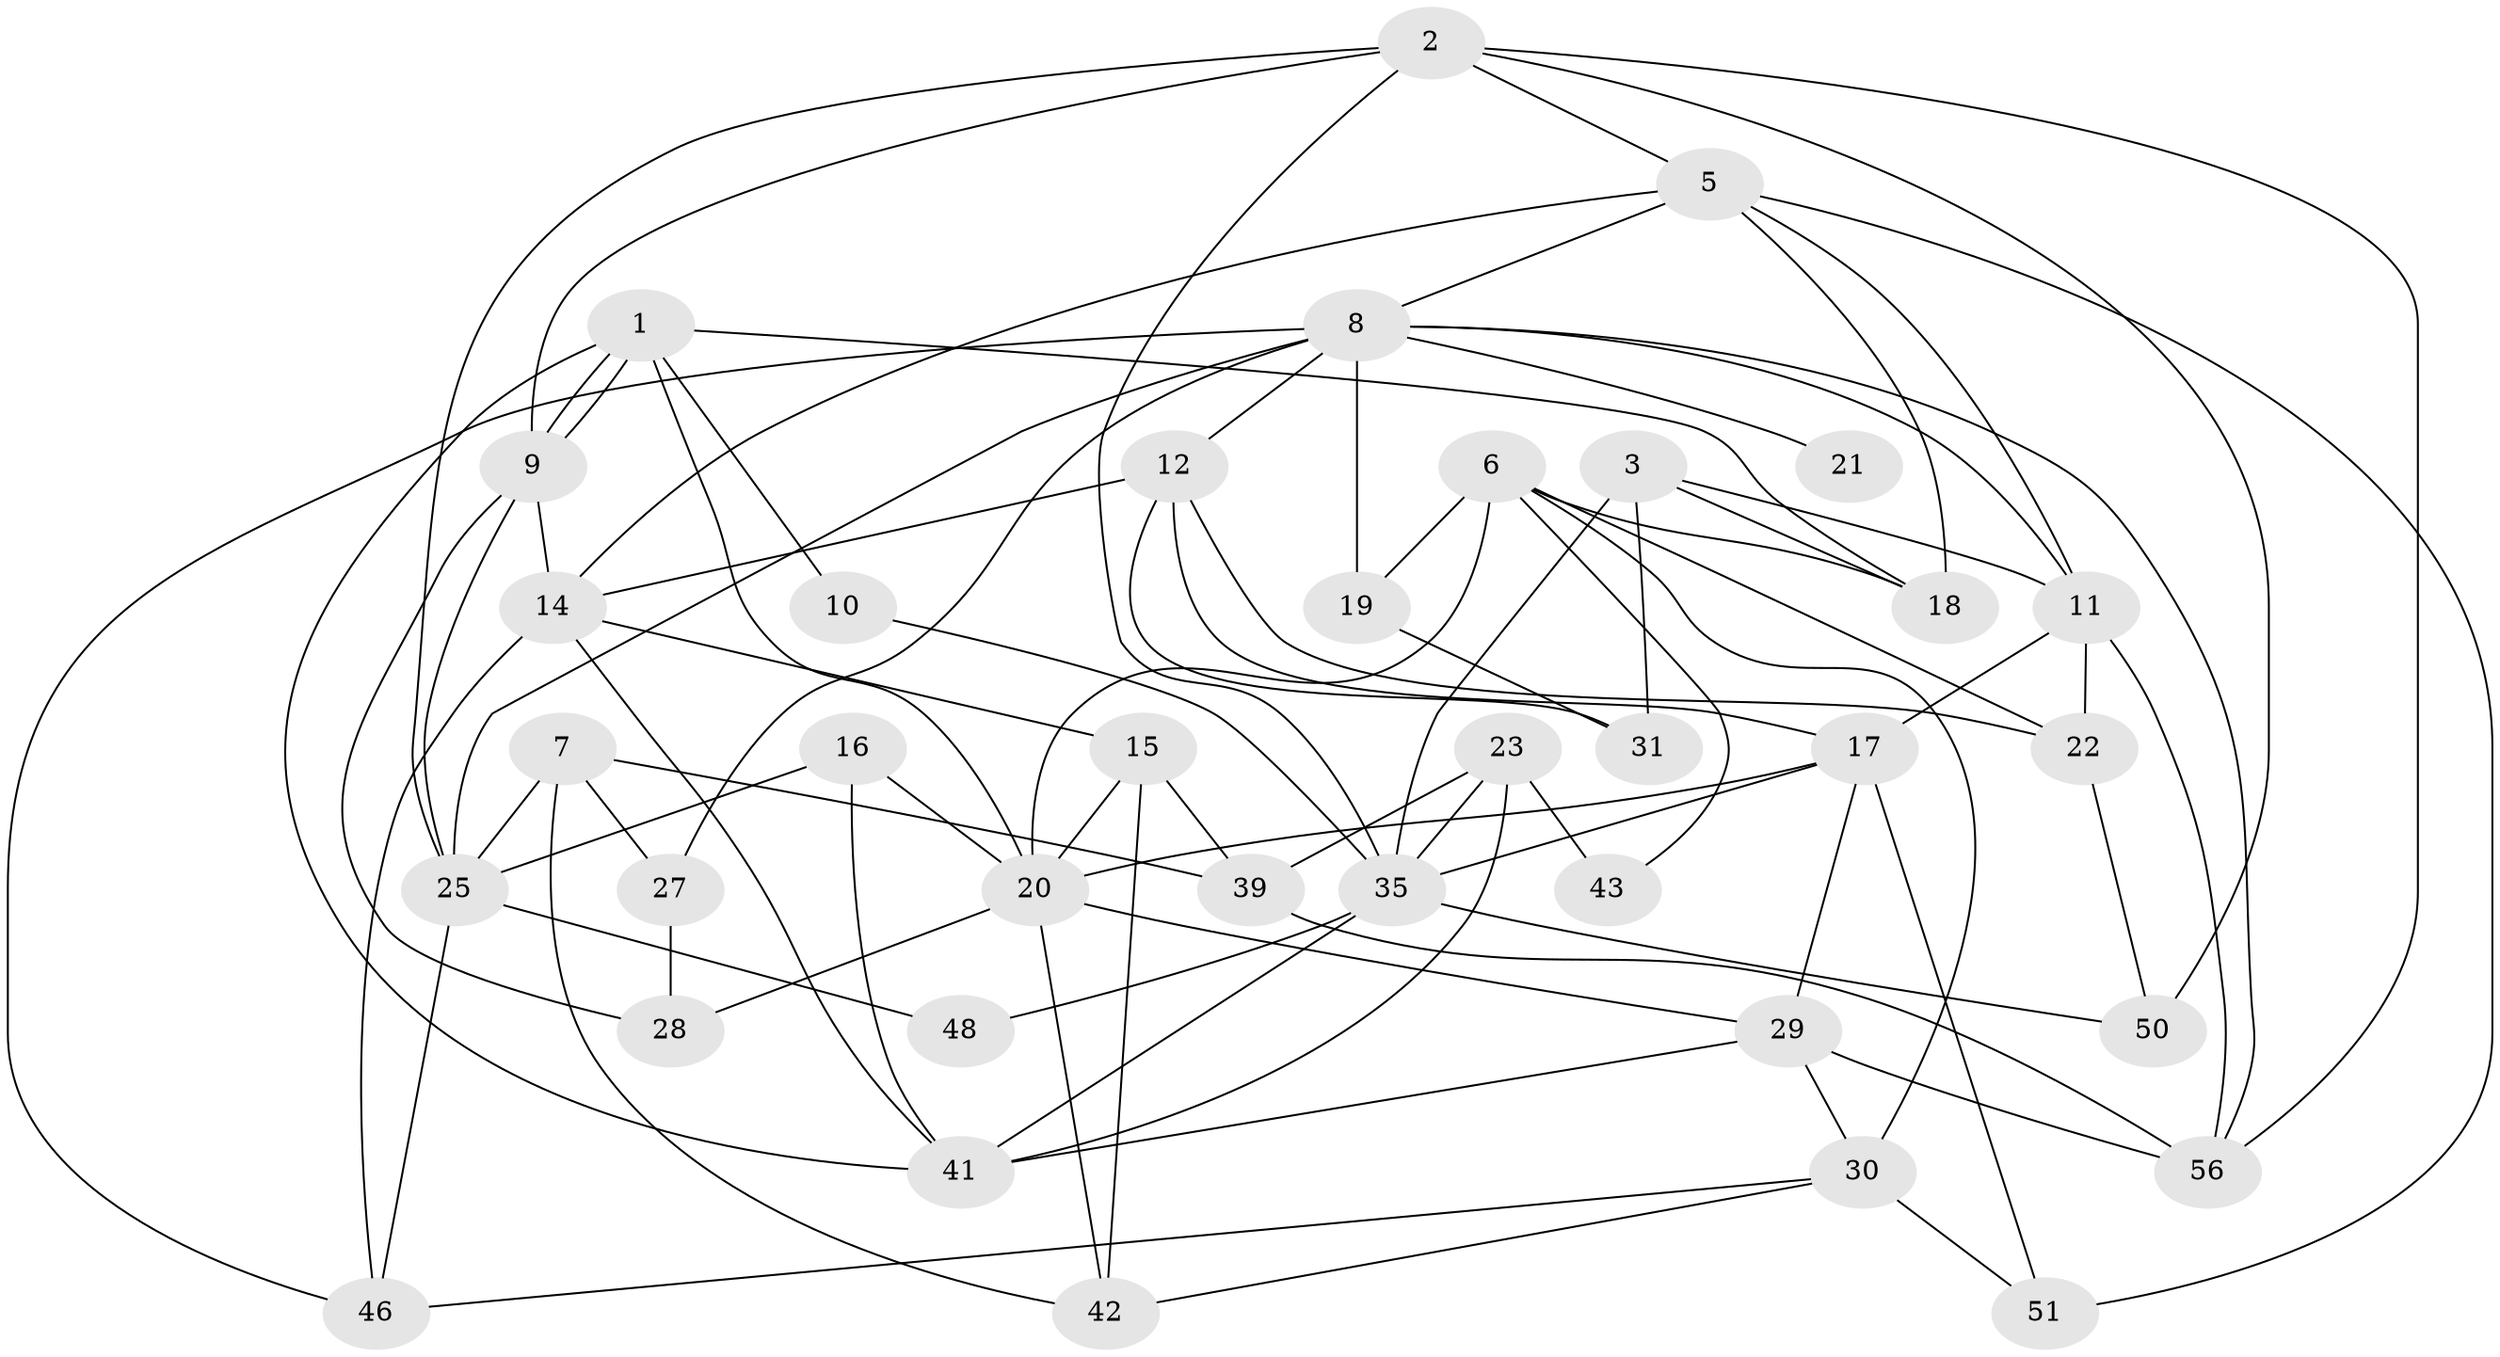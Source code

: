 // original degree distribution, {4: 0.27586206896551724, 5: 0.1206896551724138, 6: 0.15517241379310345, 3: 0.29310344827586204, 7: 0.034482758620689655, 2: 0.1206896551724138}
// Generated by graph-tools (version 1.1) at 2025/41/03/06/25 10:41:59]
// undirected, 37 vertices, 85 edges
graph export_dot {
graph [start="1"]
  node [color=gray90,style=filled];
  1 [super="+4"];
  2 [super="+36"];
  3;
  5 [super="+13"];
  6 [super="+47"];
  7 [super="+37"];
  8 [super="+54"];
  9 [super="+24"];
  10;
  11 [super="+33"];
  12 [super="+26"];
  14 [super="+32"];
  15;
  16;
  17 [super="+53"];
  18 [super="+45"];
  19;
  20 [super="+34"];
  21;
  22;
  23 [super="+40"];
  25 [super="+44"];
  27;
  28;
  29 [super="+38"];
  30 [super="+55"];
  31;
  35 [super="+52"];
  39 [super="+58"];
  41 [super="+57"];
  42 [super="+49"];
  43;
  46;
  48;
  50;
  51;
  56;
  1 -- 9;
  1 -- 9;
  1 -- 18;
  1 -- 10;
  1 -- 20;
  1 -- 41;
  2 -- 56;
  2 -- 50;
  2 -- 9;
  2 -- 5;
  2 -- 35;
  2 -- 25;
  3 -- 18;
  3 -- 35;
  3 -- 11;
  3 -- 31;
  5 -- 11;
  5 -- 14;
  5 -- 18;
  5 -- 8;
  5 -- 51;
  6 -- 30 [weight=2];
  6 -- 18;
  6 -- 20;
  6 -- 43;
  6 -- 19;
  6 -- 22;
  7 -- 42;
  7 -- 39 [weight=2];
  7 -- 25;
  7 -- 27;
  8 -- 25 [weight=2];
  8 -- 19;
  8 -- 21 [weight=2];
  8 -- 27;
  8 -- 56;
  8 -- 11;
  8 -- 46;
  8 -- 12;
  9 -- 14 [weight=2];
  9 -- 28;
  9 -- 25;
  10 -- 35;
  11 -- 56;
  11 -- 17 [weight=2];
  11 -- 22;
  12 -- 14;
  12 -- 17;
  12 -- 22;
  12 -- 31;
  14 -- 46;
  14 -- 41;
  14 -- 15;
  15 -- 42;
  15 -- 20;
  15 -- 39;
  16 -- 20;
  16 -- 41;
  16 -- 25;
  17 -- 51;
  17 -- 35;
  17 -- 29 [weight=2];
  17 -- 20;
  19 -- 31;
  20 -- 42;
  20 -- 28;
  20 -- 29;
  22 -- 50;
  23 -- 41;
  23 -- 43 [weight=2];
  23 -- 35;
  23 -- 39;
  25 -- 46;
  25 -- 48;
  27 -- 28;
  29 -- 56 [weight=2];
  29 -- 41;
  29 -- 30;
  30 -- 46;
  30 -- 51;
  30 -- 42;
  35 -- 50;
  35 -- 48;
  35 -- 41 [weight=2];
  39 -- 56;
}

